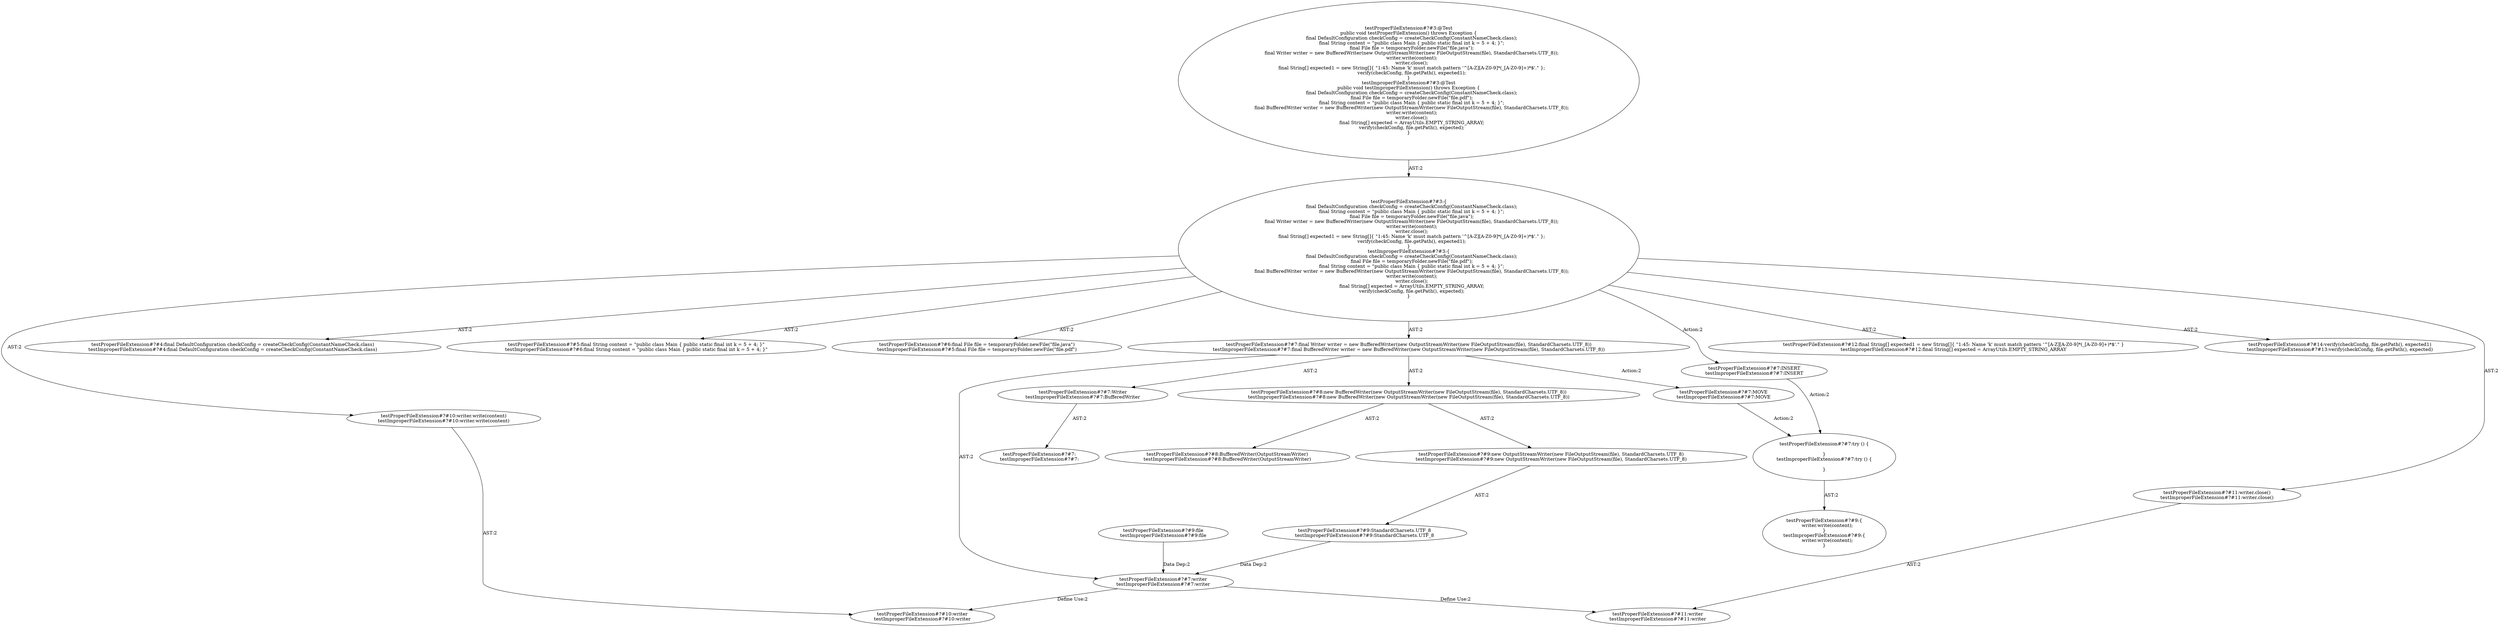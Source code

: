 digraph "Pattern" {
0 [label="testProperFileExtension#?#7:MOVE
testImproperFileExtension#?#7:MOVE" shape=ellipse]
1 [label="testProperFileExtension#?#7:final Writer writer = new BufferedWriter(new OutputStreamWriter(new FileOutputStream(file), StandardCharsets.UTF_8))
testImproperFileExtension#?#7:final BufferedWriter writer = new BufferedWriter(new OutputStreamWriter(new FileOutputStream(file), StandardCharsets.UTF_8))" shape=ellipse]
2 [label="testProperFileExtension#?#3:\{
    final DefaultConfiguration checkConfig = createCheckConfig(ConstantNameCheck.class);
    final String content = \"public class Main \{ public static final int k = 5 + 4; \}\";
    final File file = temporaryFolder.newFile(\"file.java\");
    final Writer writer = new BufferedWriter(new OutputStreamWriter(new FileOutputStream(file), StandardCharsets.UTF_8));
    writer.write(content);
    writer.close();
    final String[] expected1 = new String[]\{ \"1:45: Name 'k' must match pattern '^[A-Z][A-Z0-9]*(_[A-Z0-9]+)*$'.\" \};
    verify(checkConfig, file.getPath(), expected1);
\}
testImproperFileExtension#?#3:\{
    final DefaultConfiguration checkConfig = createCheckConfig(ConstantNameCheck.class);
    final File file = temporaryFolder.newFile(\"file.pdf\");
    final String content = \"public class Main \{ public static final int k = 5 + 4; \}\";
    final BufferedWriter writer = new BufferedWriter(new OutputStreamWriter(new FileOutputStream(file), StandardCharsets.UTF_8));
    writer.write(content);
    writer.close();
    final String[] expected = ArrayUtils.EMPTY_STRING_ARRAY;
    verify(checkConfig, file.getPath(), expected);
\}" shape=ellipse]
3 [label="testProperFileExtension#?#3:@Test
public void testProperFileExtension() throws Exception \{
    final DefaultConfiguration checkConfig = createCheckConfig(ConstantNameCheck.class);
    final String content = \"public class Main \{ public static final int k = 5 + 4; \}\";
    final File file = temporaryFolder.newFile(\"file.java\");
    final Writer writer = new BufferedWriter(new OutputStreamWriter(new FileOutputStream(file), StandardCharsets.UTF_8));
    writer.write(content);
    writer.close();
    final String[] expected1 = new String[]\{ \"1:45: Name 'k' must match pattern '^[A-Z][A-Z0-9]*(_[A-Z0-9]+)*$'.\" \};
    verify(checkConfig, file.getPath(), expected1);
\}
testImproperFileExtension#?#3:@Test
public void testImproperFileExtension() throws Exception \{
    final DefaultConfiguration checkConfig = createCheckConfig(ConstantNameCheck.class);
    final File file = temporaryFolder.newFile(\"file.pdf\");
    final String content = \"public class Main \{ public static final int k = 5 + 4; \}\";
    final BufferedWriter writer = new BufferedWriter(new OutputStreamWriter(new FileOutputStream(file), StandardCharsets.UTF_8));
    writer.write(content);
    writer.close();
    final String[] expected = ArrayUtils.EMPTY_STRING_ARRAY;
    verify(checkConfig, file.getPath(), expected);
\}" shape=ellipse]
4 [label="testProperFileExtension#?#4:final DefaultConfiguration checkConfig = createCheckConfig(ConstantNameCheck.class)
testImproperFileExtension#?#4:final DefaultConfiguration checkConfig = createCheckConfig(ConstantNameCheck.class)" shape=ellipse]
5 [label="testProperFileExtension#?#5:final String content = \"public class Main \{ public static final int k = 5 + 4; \}\"
testImproperFileExtension#?#6:final String content = \"public class Main \{ public static final int k = 5 + 4; \}\"" shape=ellipse]
6 [label="testProperFileExtension#?#6:final File file = temporaryFolder.newFile(\"file.java\")
testImproperFileExtension#?#5:final File file = temporaryFolder.newFile(\"file.pdf\")" shape=ellipse]
7 [label="testProperFileExtension#?#10:writer.write(content)
testImproperFileExtension#?#10:writer.write(content)" shape=ellipse]
8 [label="testProperFileExtension#?#11:writer.close()
testImproperFileExtension#?#11:writer.close()" shape=ellipse]
9 [label="testProperFileExtension#?#12:final String[] expected1 = new String[]\{ \"1:45: Name 'k' must match pattern '^[A-Z][A-Z0-9]*(_[A-Z0-9]+)*$'.\" \}
testImproperFileExtension#?#12:final String[] expected = ArrayUtils.EMPTY_STRING_ARRAY" shape=ellipse]
10 [label="testProperFileExtension#?#14:verify(checkConfig, file.getPath(), expected1)
testImproperFileExtension#?#13:verify(checkConfig, file.getPath(), expected)" shape=ellipse]
11 [label="testProperFileExtension#?#7:INSERT
testImproperFileExtension#?#7:INSERT" shape=ellipse]
12 [label="testProperFileExtension#?#7:try () \{

\}
testImproperFileExtension#?#7:try () \{

\}" shape=ellipse]
13 [label="testProperFileExtension#?#9:\{
    writer.write(content);
\}
testImproperFileExtension#?#9:\{
    writer.write(content);
\}" shape=ellipse]
14 [label="testProperFileExtension#?#7:writer
testImproperFileExtension#?#7:writer" shape=ellipse]
15 [label="testProperFileExtension#?#9:file
testImproperFileExtension#?#9:file" shape=ellipse]
16 [label="testProperFileExtension#?#9:StandardCharsets.UTF_8
testImproperFileExtension#?#9:StandardCharsets.UTF_8" shape=ellipse]
17 [label="testProperFileExtension#?#10:writer
testImproperFileExtension#?#10:writer" shape=ellipse]
18 [label="testProperFileExtension#?#11:writer
testImproperFileExtension#?#11:writer" shape=ellipse]
19 [label="testProperFileExtension#?#7:Writer
testImproperFileExtension#?#7:BufferedWriter" shape=ellipse]
20 [label="testProperFileExtension#?#7:
testImproperFileExtension#?#7:" shape=ellipse]
21 [label="testProperFileExtension#?#8:new BufferedWriter(new OutputStreamWriter(new FileOutputStream(file), StandardCharsets.UTF_8))
testImproperFileExtension#?#8:new BufferedWriter(new OutputStreamWriter(new FileOutputStream(file), StandardCharsets.UTF_8))" shape=ellipse]
22 [label="testProperFileExtension#?#8:BufferedWriter(OutputStreamWriter)
testImproperFileExtension#?#8:BufferedWriter(OutputStreamWriter)" shape=ellipse]
23 [label="testProperFileExtension#?#9:new OutputStreamWriter(new FileOutputStream(file), StandardCharsets.UTF_8)
testImproperFileExtension#?#9:new OutputStreamWriter(new FileOutputStream(file), StandardCharsets.UTF_8)" shape=ellipse]
0 -> 12 [label="Action:2"];
1 -> 0 [label="Action:2"];
1 -> 14 [label="AST:2"];
1 -> 19 [label="AST:2"];
1 -> 21 [label="AST:2"];
2 -> 1 [label="AST:2"];
2 -> 4 [label="AST:2"];
2 -> 5 [label="AST:2"];
2 -> 6 [label="AST:2"];
2 -> 7 [label="AST:2"];
2 -> 8 [label="AST:2"];
2 -> 9 [label="AST:2"];
2 -> 10 [label="AST:2"];
2 -> 11 [label="Action:2"];
3 -> 2 [label="AST:2"];
7 -> 17 [label="AST:2"];
8 -> 18 [label="AST:2"];
11 -> 12 [label="Action:2"];
12 -> 13 [label="AST:2"];
14 -> 17 [label="Define Use:2"];
14 -> 18 [label="Define Use:2"];
15 -> 14 [label="Data Dep:2"];
16 -> 14 [label="Data Dep:2"];
19 -> 20 [label="AST:2"];
21 -> 22 [label="AST:2"];
21 -> 23 [label="AST:2"];
23 -> 16 [label="AST:2"];
}
